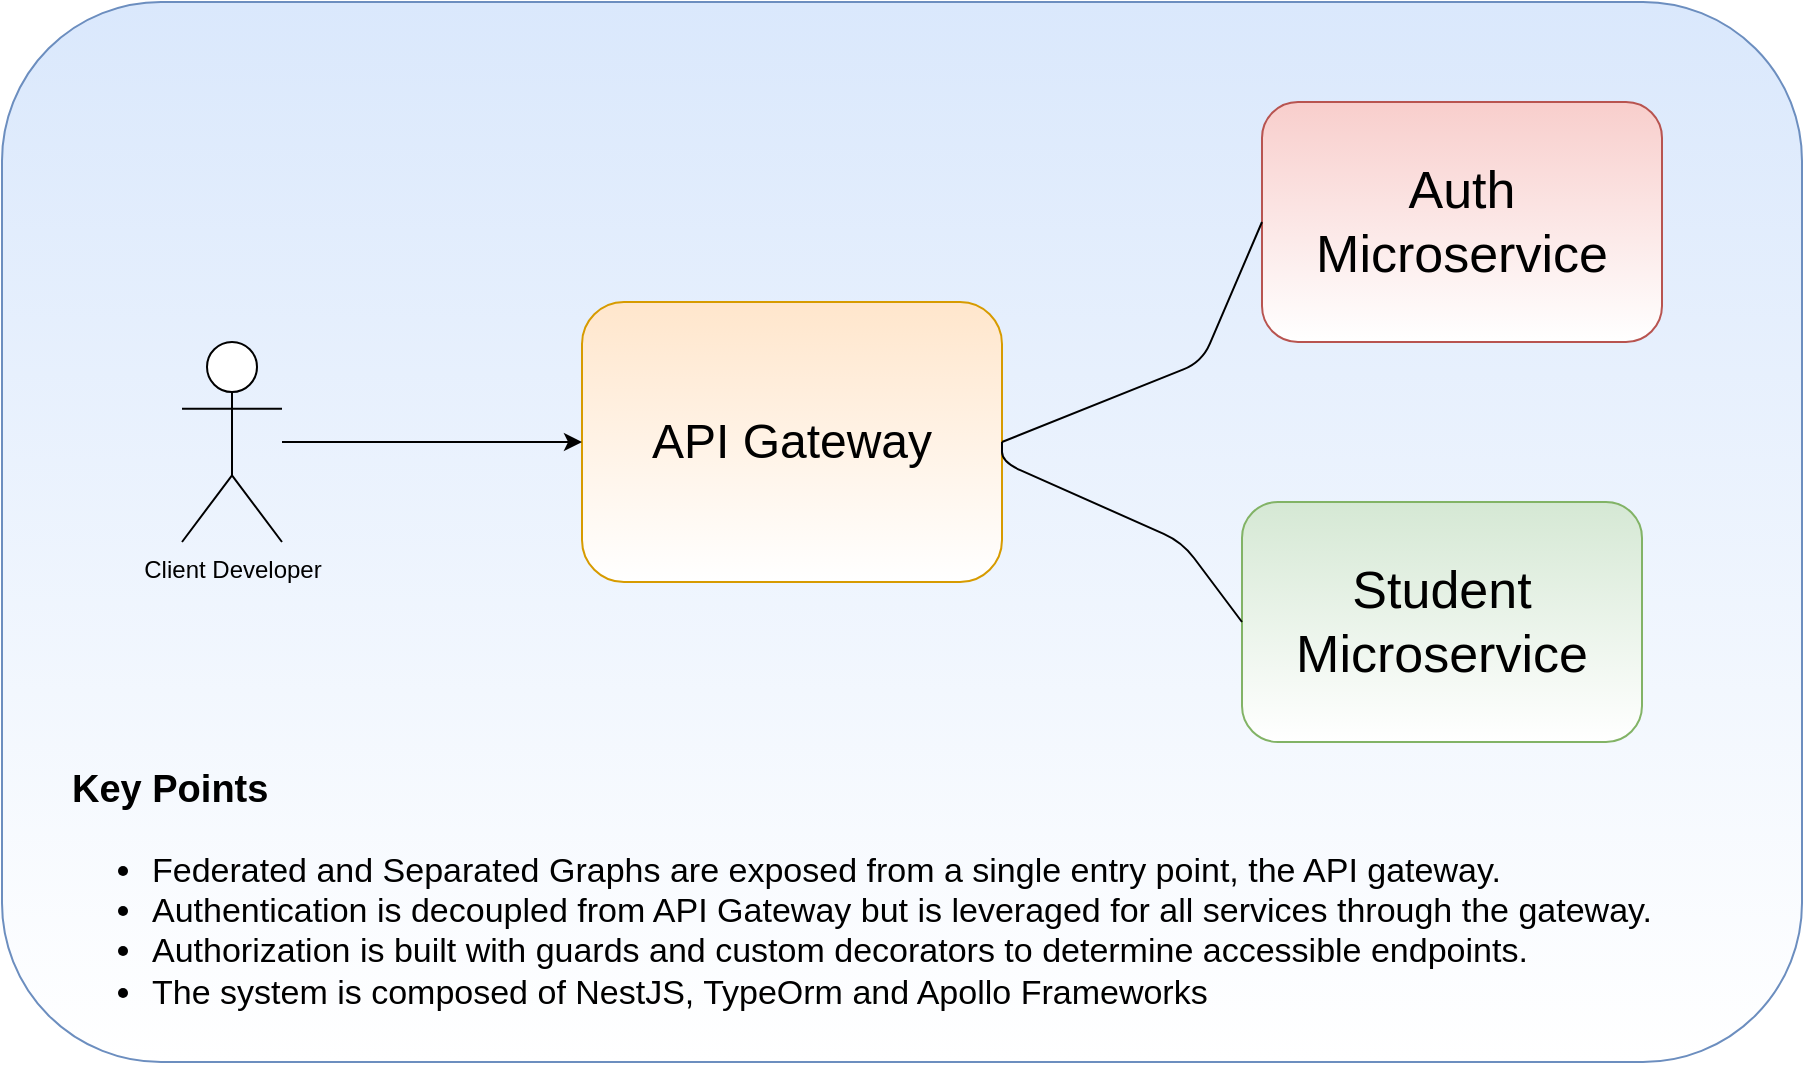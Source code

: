 <mxfile version="13.10.4" type="device"><diagram id="kB7myymGIw1ARu0PSryF" name="Gateway/Federation"><mxGraphModel dx="1686" dy="572" grid="1" gridSize="10" guides="1" tooltips="1" connect="1" arrows="1" fold="1" page="1" pageScale="1" pageWidth="850" pageHeight="1100" math="0" shadow="0"><root><mxCell id="0"/><mxCell id="1" parent="0"/><mxCell id="Ee7DvPzbwc2Qh8qK8RmT-7" value="" style="rounded=1;whiteSpace=wrap;html=1;fillColor=#dae8fc;strokeColor=#6c8ebf;gradientColor=#ffffff;" vertex="1" parent="1"><mxGeometry x="-130" y="80" width="900" height="530" as="geometry"/></mxCell><mxCell id="Ee7DvPzbwc2Qh8qK8RmT-8" value="&lt;font style=&quot;font-size: 24px&quot;&gt;API Gateway&lt;/font&gt;" style="rounded=1;whiteSpace=wrap;html=1;fillColor=#ffe6cc;strokeColor=#d79b00;gradientColor=#ffffff;" vertex="1" parent="1"><mxGeometry x="160" y="230" width="210" height="140" as="geometry"/></mxCell><mxCell id="Ee7DvPzbwc2Qh8qK8RmT-9" value="&lt;font style=&quot;font-size: 26px&quot;&gt;Student&lt;br&gt;Microservice&lt;br&gt;&lt;/font&gt;" style="rounded=1;whiteSpace=wrap;html=1;fillColor=#d5e8d4;strokeColor=#82b366;gradientColor=#ffffff;" vertex="1" parent="1"><mxGeometry x="490" y="330" width="200" height="120" as="geometry"/></mxCell><mxCell id="Ee7DvPzbwc2Qh8qK8RmT-10" value="&lt;font style=&quot;font-size: 26px&quot;&gt;Auth&lt;br&gt;Microservice&lt;br&gt;&lt;/font&gt;" style="rounded=1;whiteSpace=wrap;html=1;fillColor=#f8cecc;strokeColor=#b85450;gradientColor=#ffffff;" vertex="1" parent="1"><mxGeometry x="500" y="130" width="200" height="120" as="geometry"/></mxCell><mxCell id="Ee7DvPzbwc2Qh8qK8RmT-13" style="edgeStyle=orthogonalEdgeStyle;rounded=0;orthogonalLoop=1;jettySize=auto;html=1;" edge="1" parent="1" source="Ee7DvPzbwc2Qh8qK8RmT-11" target="Ee7DvPzbwc2Qh8qK8RmT-8"><mxGeometry relative="1" as="geometry"/></mxCell><mxCell id="Ee7DvPzbwc2Qh8qK8RmT-11" value="Client Developer" style="shape=umlActor;verticalLabelPosition=bottom;verticalAlign=top;html=1;outlineConnect=0;gradientColor=#ffffff;" vertex="1" parent="1"><mxGeometry x="-40" y="250" width="50" height="100" as="geometry"/></mxCell><mxCell id="Ee7DvPzbwc2Qh8qK8RmT-16" value="" style="endArrow=none;html=1;entryX=0;entryY=0.5;entryDx=0;entryDy=0;exitX=1;exitY=0.5;exitDx=0;exitDy=0;" edge="1" parent="1" source="Ee7DvPzbwc2Qh8qK8RmT-8" target="Ee7DvPzbwc2Qh8qK8RmT-10"><mxGeometry width="50" height="50" relative="1" as="geometry"><mxPoint x="390" y="300" as="sourcePoint"/><mxPoint x="440" y="250" as="targetPoint"/><Array as="points"><mxPoint x="470" y="260"/></Array></mxGeometry></mxCell><mxCell id="Ee7DvPzbwc2Qh8qK8RmT-17" value="" style="endArrow=none;html=1;entryX=1;entryY=0.5;entryDx=0;entryDy=0;exitX=0;exitY=0.5;exitDx=0;exitDy=0;" edge="1" parent="1" source="Ee7DvPzbwc2Qh8qK8RmT-9" target="Ee7DvPzbwc2Qh8qK8RmT-8"><mxGeometry width="50" height="50" relative="1" as="geometry"><mxPoint x="510" y="200" as="sourcePoint"/><mxPoint x="380" y="310" as="targetPoint"/><Array as="points"><mxPoint x="460" y="350"/><mxPoint x="370" y="310"/></Array></mxGeometry></mxCell><mxCell id="Ee7DvPzbwc2Qh8qK8RmT-18" value="&lt;h1 style=&quot;font-size: 19px&quot;&gt;&lt;font style=&quot;font-size: 19px&quot;&gt;Key Points&lt;/font&gt;&lt;/h1&gt;&lt;p style=&quot;font-size: 19px&quot;&gt;&lt;/p&gt;&lt;ul style=&quot;font-size: 17px&quot;&gt;&lt;li&gt;&lt;font style=&quot;font-size: 17px&quot;&gt;Federated and Separated Graphs are exposed from a single entry point, the API gateway.&lt;/font&gt;&lt;/li&gt;&lt;li&gt;&lt;font style=&quot;font-size: 17px&quot;&gt;Authentication is decoupled from API Gateway but is leveraged for all services through the gateway.&lt;/font&gt;&lt;/li&gt;&lt;li&gt;&lt;font style=&quot;font-size: 17px&quot;&gt;Authorization is built with guards and custom decorators to determine accessible endpoints.&lt;/font&gt;&lt;/li&gt;&lt;li&gt;&lt;font style=&quot;font-size: 17px&quot;&gt;The system is composed of NestJS, TypeOrm and Apollo Frameworks&amp;nbsp;&lt;/font&gt;&lt;/li&gt;&lt;/ul&gt;&lt;p&gt;&lt;/p&gt;" style="text;html=1;strokeColor=none;fillColor=none;spacing=5;spacingTop=-20;whiteSpace=wrap;overflow=hidden;rounded=0;" vertex="1" parent="1"><mxGeometry x="-100" y="460" width="820" height="150" as="geometry"/></mxCell></root></mxGraphModel></diagram></mxfile>